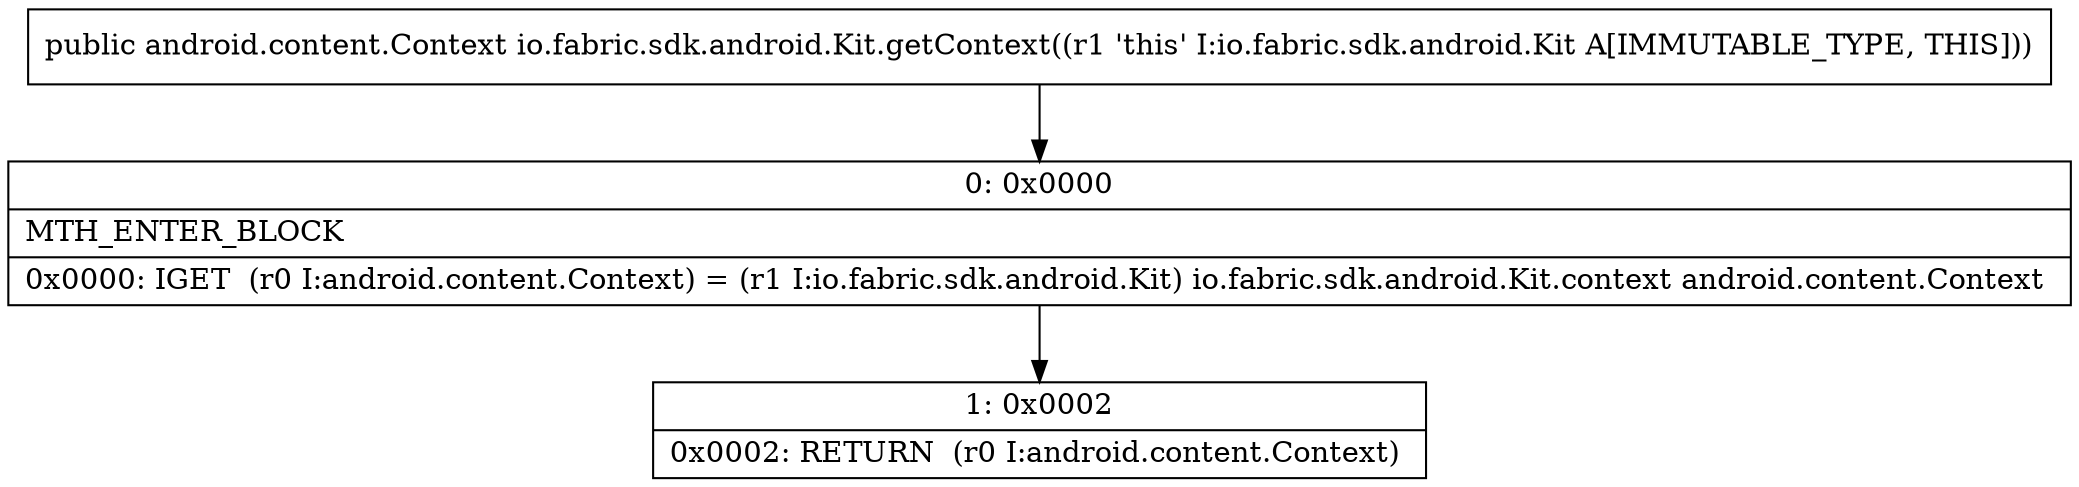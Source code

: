 digraph "CFG forio.fabric.sdk.android.Kit.getContext()Landroid\/content\/Context;" {
Node_0 [shape=record,label="{0\:\ 0x0000|MTH_ENTER_BLOCK\l|0x0000: IGET  (r0 I:android.content.Context) = (r1 I:io.fabric.sdk.android.Kit) io.fabric.sdk.android.Kit.context android.content.Context \l}"];
Node_1 [shape=record,label="{1\:\ 0x0002|0x0002: RETURN  (r0 I:android.content.Context) \l}"];
MethodNode[shape=record,label="{public android.content.Context io.fabric.sdk.android.Kit.getContext((r1 'this' I:io.fabric.sdk.android.Kit A[IMMUTABLE_TYPE, THIS])) }"];
MethodNode -> Node_0;
Node_0 -> Node_1;
}

